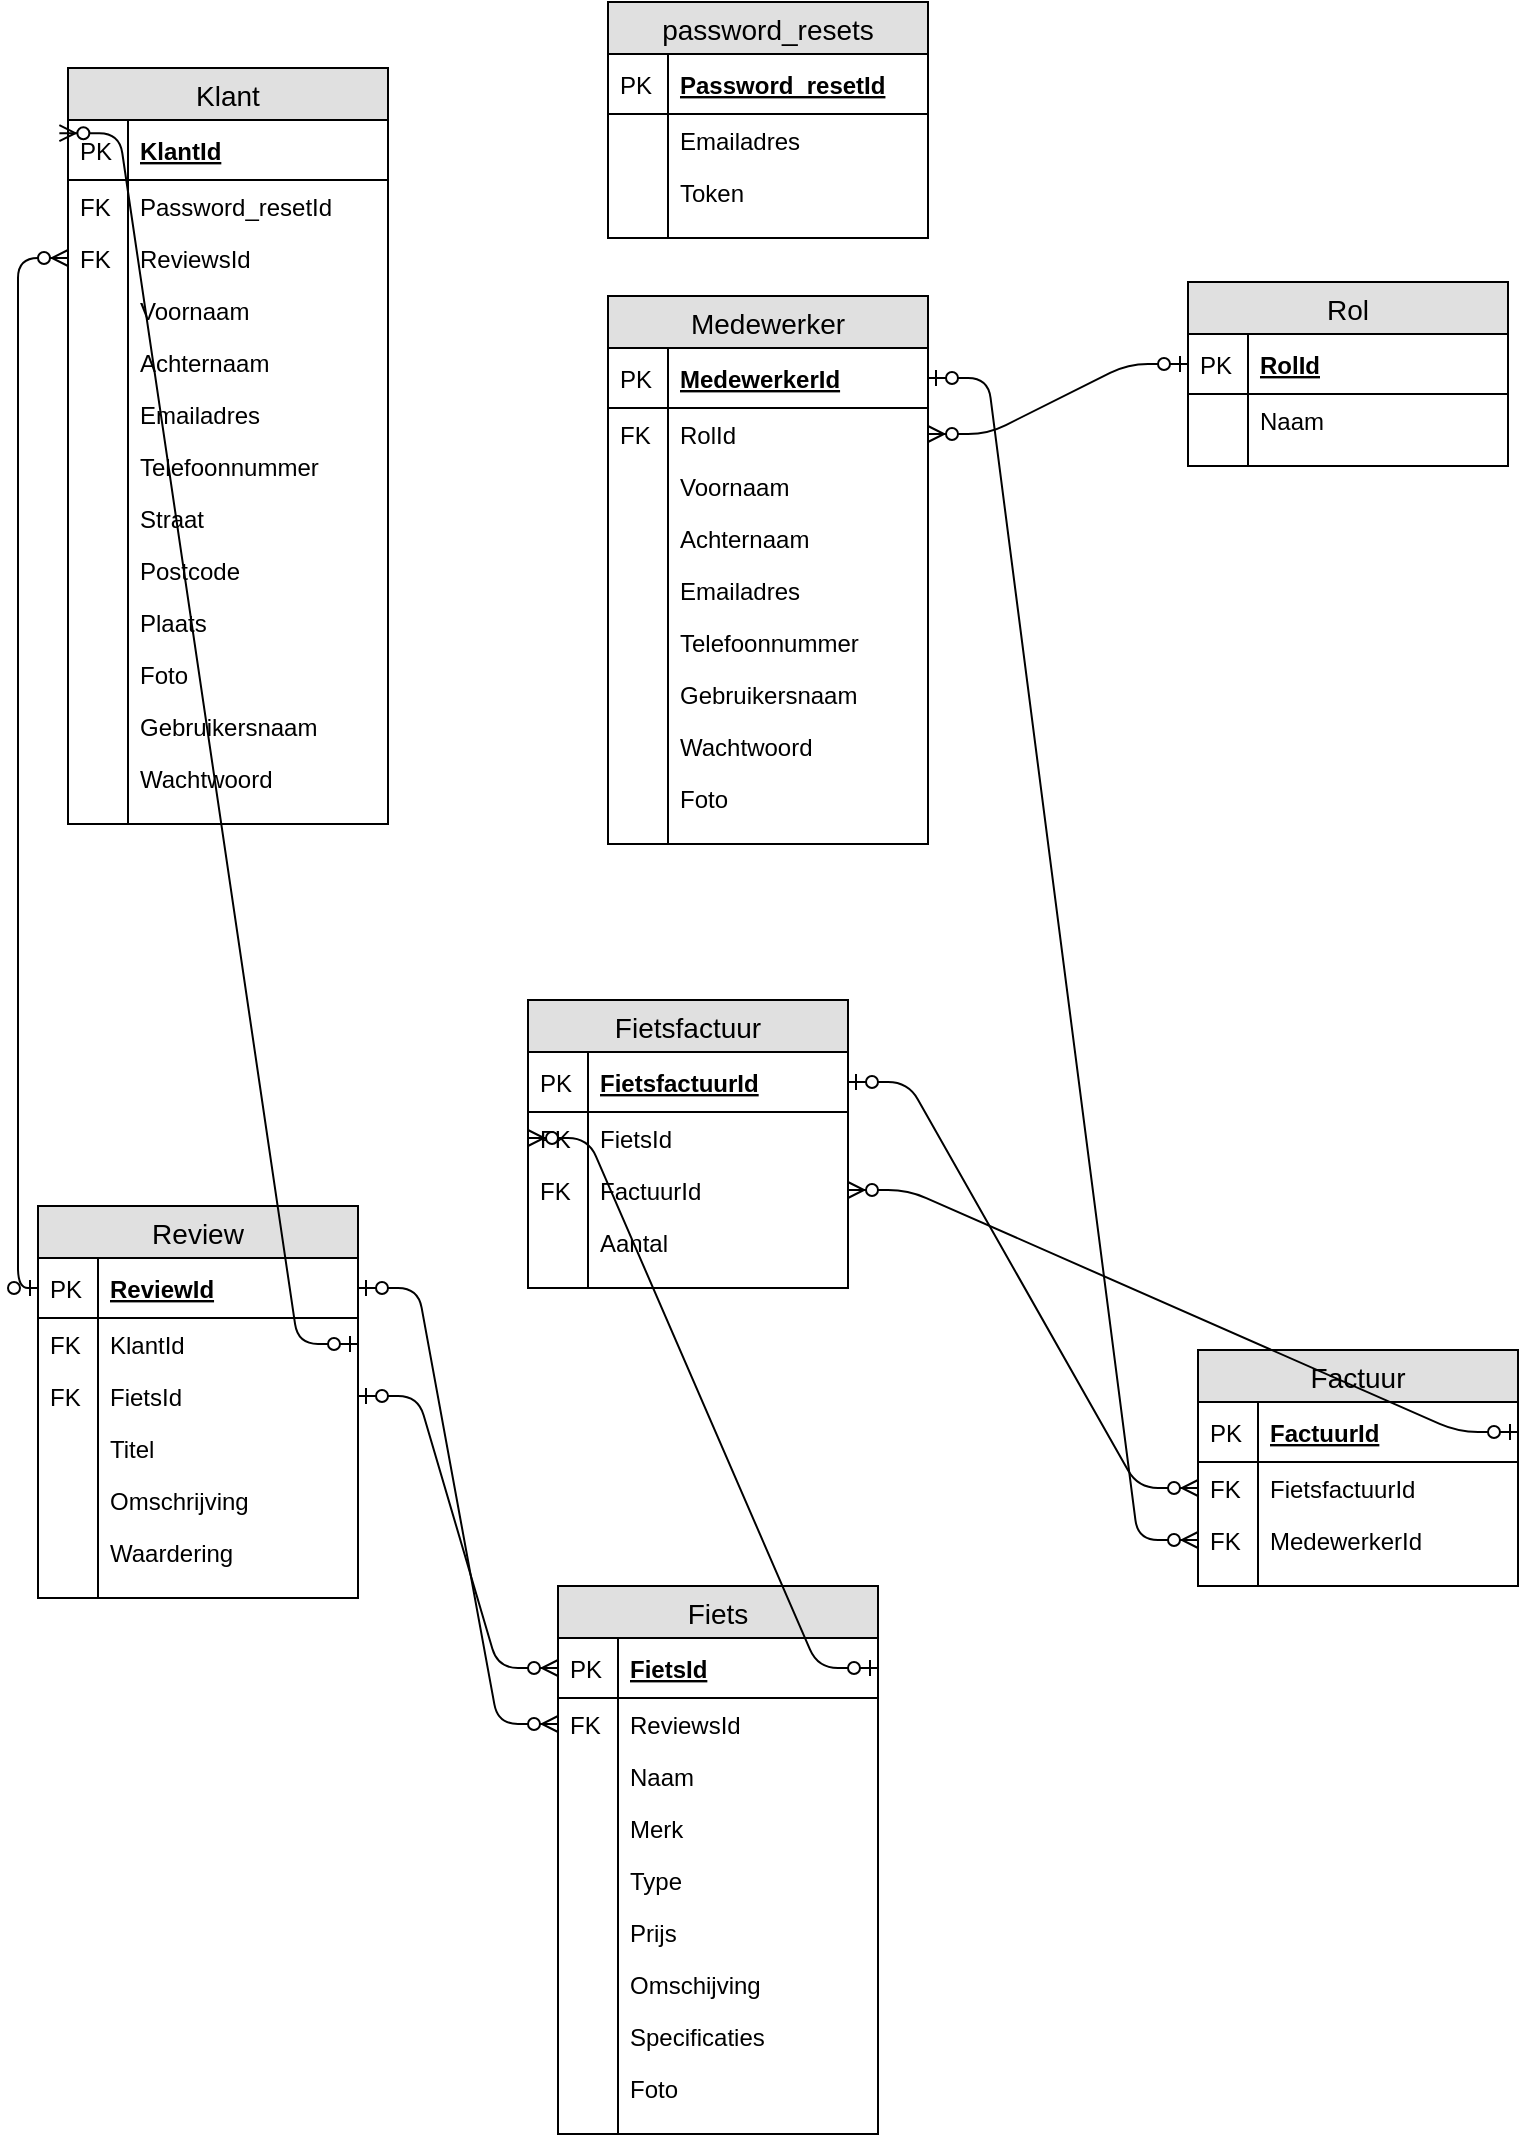 <mxfile version="10.6.7" type="device"><diagram id="Cz2iL7gFZZWgUAWV3C-a" name="Page-1"><mxGraphModel dx="1471" dy="1796" grid="1" gridSize="10" guides="1" tooltips="1" connect="1" arrows="1" fold="1" page="1" pageScale="1" pageWidth="827" pageHeight="1169" math="0" shadow="0"><root><mxCell id="0"/><mxCell id="1" parent="0"/><mxCell id="8RKcjnz5BIl9jrwUNtSg-1" value="Medewerker" style="swimlane;fontStyle=0;childLayout=stackLayout;horizontal=1;startSize=26;fillColor=#e0e0e0;horizontalStack=0;resizeParent=1;resizeParentMax=0;resizeLast=0;collapsible=1;marginBottom=0;swimlaneFillColor=#ffffff;align=center;fontSize=14;" parent="1" vertex="1"><mxGeometry x="330" y="71" width="160" height="274" as="geometry"/></mxCell><mxCell id="8RKcjnz5BIl9jrwUNtSg-2" value="MedewerkerId" style="shape=partialRectangle;top=0;left=0;right=0;bottom=1;align=left;verticalAlign=middle;fillColor=none;spacingLeft=34;spacingRight=4;overflow=hidden;rotatable=0;points=[[0,0.5],[1,0.5]];portConstraint=eastwest;dropTarget=0;fontStyle=5;fontSize=12;" parent="8RKcjnz5BIl9jrwUNtSg-1" vertex="1"><mxGeometry y="26" width="160" height="30" as="geometry"/></mxCell><mxCell id="8RKcjnz5BIl9jrwUNtSg-3" value="PK" style="shape=partialRectangle;top=0;left=0;bottom=0;fillColor=none;align=left;verticalAlign=middle;spacingLeft=4;spacingRight=4;overflow=hidden;rotatable=0;points=[];portConstraint=eastwest;part=1;fontSize=12;" parent="8RKcjnz5BIl9jrwUNtSg-2" vertex="1" connectable="0"><mxGeometry width="30" height="30" as="geometry"/></mxCell><mxCell id="8RKcjnz5BIl9jrwUNtSg-4" value="RolId" style="shape=partialRectangle;top=0;left=0;right=0;bottom=0;align=left;verticalAlign=top;fillColor=none;spacingLeft=34;spacingRight=4;overflow=hidden;rotatable=0;points=[[0,0.5],[1,0.5]];portConstraint=eastwest;dropTarget=0;fontSize=12;" parent="8RKcjnz5BIl9jrwUNtSg-1" vertex="1"><mxGeometry y="56" width="160" height="26" as="geometry"/></mxCell><mxCell id="8RKcjnz5BIl9jrwUNtSg-5" value="FK" style="shape=partialRectangle;top=0;left=0;bottom=0;fillColor=none;align=left;verticalAlign=top;spacingLeft=4;spacingRight=4;overflow=hidden;rotatable=0;points=[];portConstraint=eastwest;part=1;fontSize=12;" parent="8RKcjnz5BIl9jrwUNtSg-4" vertex="1" connectable="0"><mxGeometry width="30" height="26" as="geometry"/></mxCell><mxCell id="26yIGAmeIUSx3N7TZsy9-22" value="Voornaam" style="shape=partialRectangle;top=0;left=0;right=0;bottom=0;align=left;verticalAlign=top;fillColor=none;spacingLeft=34;spacingRight=4;overflow=hidden;rotatable=0;points=[[0,0.5],[1,0.5]];portConstraint=eastwest;dropTarget=0;fontSize=12;" vertex="1" parent="8RKcjnz5BIl9jrwUNtSg-1"><mxGeometry y="82" width="160" height="26" as="geometry"/></mxCell><mxCell id="26yIGAmeIUSx3N7TZsy9-23" value="" style="shape=partialRectangle;top=0;left=0;bottom=0;fillColor=none;align=left;verticalAlign=top;spacingLeft=4;spacingRight=4;overflow=hidden;rotatable=0;points=[];portConstraint=eastwest;part=1;fontSize=12;" vertex="1" connectable="0" parent="26yIGAmeIUSx3N7TZsy9-22"><mxGeometry width="30" height="26" as="geometry"/></mxCell><mxCell id="8RKcjnz5BIl9jrwUNtSg-6" value="Achternaam" style="shape=partialRectangle;top=0;left=0;right=0;bottom=0;align=left;verticalAlign=top;fillColor=none;spacingLeft=34;spacingRight=4;overflow=hidden;rotatable=0;points=[[0,0.5],[1,0.5]];portConstraint=eastwest;dropTarget=0;fontSize=12;" parent="8RKcjnz5BIl9jrwUNtSg-1" vertex="1"><mxGeometry y="108" width="160" height="26" as="geometry"/></mxCell><mxCell id="8RKcjnz5BIl9jrwUNtSg-7" value="" style="shape=partialRectangle;top=0;left=0;bottom=0;fillColor=none;align=left;verticalAlign=top;spacingLeft=4;spacingRight=4;overflow=hidden;rotatable=0;points=[];portConstraint=eastwest;part=1;fontSize=12;" parent="8RKcjnz5BIl9jrwUNtSg-6" vertex="1" connectable="0"><mxGeometry width="30" height="26" as="geometry"/></mxCell><mxCell id="8RKcjnz5BIl9jrwUNtSg-8" value="Emailadres" style="shape=partialRectangle;top=0;left=0;right=0;bottom=0;align=left;verticalAlign=top;fillColor=none;spacingLeft=34;spacingRight=4;overflow=hidden;rotatable=0;points=[[0,0.5],[1,0.5]];portConstraint=eastwest;dropTarget=0;fontSize=12;" parent="8RKcjnz5BIl9jrwUNtSg-1" vertex="1"><mxGeometry y="134" width="160" height="26" as="geometry"/></mxCell><mxCell id="8RKcjnz5BIl9jrwUNtSg-9" value="" style="shape=partialRectangle;top=0;left=0;bottom=0;fillColor=none;align=left;verticalAlign=top;spacingLeft=4;spacingRight=4;overflow=hidden;rotatable=0;points=[];portConstraint=eastwest;part=1;fontSize=12;" parent="8RKcjnz5BIl9jrwUNtSg-8" vertex="1" connectable="0"><mxGeometry width="30" height="26" as="geometry"/></mxCell><mxCell id="JWn9HDR3u9qPARvjVUA6-1" value="Telefoonnummer" style="shape=partialRectangle;top=0;left=0;right=0;bottom=0;align=left;verticalAlign=top;fillColor=none;spacingLeft=34;spacingRight=4;overflow=hidden;rotatable=0;points=[[0,0.5],[1,0.5]];portConstraint=eastwest;dropTarget=0;fontSize=12;" parent="8RKcjnz5BIl9jrwUNtSg-1" vertex="1"><mxGeometry y="160" width="160" height="26" as="geometry"/></mxCell><mxCell id="JWn9HDR3u9qPARvjVUA6-2" value="" style="shape=partialRectangle;top=0;left=0;bottom=0;fillColor=none;align=left;verticalAlign=top;spacingLeft=4;spacingRight=4;overflow=hidden;rotatable=0;points=[];portConstraint=eastwest;part=1;fontSize=12;" parent="JWn9HDR3u9qPARvjVUA6-1" vertex="1" connectable="0"><mxGeometry width="30" height="26" as="geometry"/></mxCell><mxCell id="JWn9HDR3u9qPARvjVUA6-3" value="Gebruikersnaam" style="shape=partialRectangle;top=0;left=0;right=0;bottom=0;align=left;verticalAlign=top;fillColor=none;spacingLeft=34;spacingRight=4;overflow=hidden;rotatable=0;points=[[0,0.5],[1,0.5]];portConstraint=eastwest;dropTarget=0;fontSize=12;" parent="8RKcjnz5BIl9jrwUNtSg-1" vertex="1"><mxGeometry y="186" width="160" height="26" as="geometry"/></mxCell><mxCell id="JWn9HDR3u9qPARvjVUA6-4" value="" style="shape=partialRectangle;top=0;left=0;bottom=0;fillColor=none;align=left;verticalAlign=top;spacingLeft=4;spacingRight=4;overflow=hidden;rotatable=0;points=[];portConstraint=eastwest;part=1;fontSize=12;" parent="JWn9HDR3u9qPARvjVUA6-3" vertex="1" connectable="0"><mxGeometry width="30" height="26" as="geometry"/></mxCell><mxCell id="JWn9HDR3u9qPARvjVUA6-5" value="Wachtwoord" style="shape=partialRectangle;top=0;left=0;right=0;bottom=0;align=left;verticalAlign=top;fillColor=none;spacingLeft=34;spacingRight=4;overflow=hidden;rotatable=0;points=[[0,0.5],[1,0.5]];portConstraint=eastwest;dropTarget=0;fontSize=12;" parent="8RKcjnz5BIl9jrwUNtSg-1" vertex="1"><mxGeometry y="212" width="160" height="26" as="geometry"/></mxCell><mxCell id="JWn9HDR3u9qPARvjVUA6-6" value="" style="shape=partialRectangle;top=0;left=0;bottom=0;fillColor=none;align=left;verticalAlign=top;spacingLeft=4;spacingRight=4;overflow=hidden;rotatable=0;points=[];portConstraint=eastwest;part=1;fontSize=12;" parent="JWn9HDR3u9qPARvjVUA6-5" vertex="1" connectable="0"><mxGeometry width="30" height="26" as="geometry"/></mxCell><mxCell id="JWn9HDR3u9qPARvjVUA6-36" value="Foto" style="shape=partialRectangle;top=0;left=0;right=0;bottom=0;align=left;verticalAlign=top;fillColor=none;spacingLeft=34;spacingRight=4;overflow=hidden;rotatable=0;points=[[0,0.5],[1,0.5]];portConstraint=eastwest;dropTarget=0;fontSize=12;" parent="8RKcjnz5BIl9jrwUNtSg-1" vertex="1"><mxGeometry y="238" width="160" height="26" as="geometry"/></mxCell><mxCell id="JWn9HDR3u9qPARvjVUA6-37" value="" style="shape=partialRectangle;top=0;left=0;bottom=0;fillColor=none;align=left;verticalAlign=top;spacingLeft=4;spacingRight=4;overflow=hidden;rotatable=0;points=[];portConstraint=eastwest;part=1;fontSize=12;" parent="JWn9HDR3u9qPARvjVUA6-36" vertex="1" connectable="0"><mxGeometry width="30" height="26" as="geometry"/></mxCell><mxCell id="8RKcjnz5BIl9jrwUNtSg-10" value="" style="shape=partialRectangle;top=0;left=0;right=0;bottom=0;align=left;verticalAlign=top;fillColor=none;spacingLeft=34;spacingRight=4;overflow=hidden;rotatable=0;points=[[0,0.5],[1,0.5]];portConstraint=eastwest;dropTarget=0;fontSize=12;" parent="8RKcjnz5BIl9jrwUNtSg-1" vertex="1"><mxGeometry y="264" width="160" height="10" as="geometry"/></mxCell><mxCell id="8RKcjnz5BIl9jrwUNtSg-11" value="" style="shape=partialRectangle;top=0;left=0;bottom=0;fillColor=none;align=left;verticalAlign=top;spacingLeft=4;spacingRight=4;overflow=hidden;rotatable=0;points=[];portConstraint=eastwest;part=1;fontSize=12;" parent="8RKcjnz5BIl9jrwUNtSg-10" vertex="1" connectable="0"><mxGeometry width="30" height="10" as="geometry"/></mxCell><mxCell id="8RKcjnz5BIl9jrwUNtSg-12" value="Fiets" style="swimlane;fontStyle=0;childLayout=stackLayout;horizontal=1;startSize=26;fillColor=#e0e0e0;horizontalStack=0;resizeParent=1;resizeParentMax=0;resizeLast=0;collapsible=1;marginBottom=0;swimlaneFillColor=#ffffff;align=center;fontSize=14;" parent="1" vertex="1"><mxGeometry x="305" y="716" width="160" height="274" as="geometry"/></mxCell><mxCell id="8RKcjnz5BIl9jrwUNtSg-13" value="FietsId" style="shape=partialRectangle;top=0;left=0;right=0;bottom=1;align=left;verticalAlign=middle;fillColor=none;spacingLeft=34;spacingRight=4;overflow=hidden;rotatable=0;points=[[0,0.5],[1,0.5]];portConstraint=eastwest;dropTarget=0;fontStyle=5;fontSize=12;" parent="8RKcjnz5BIl9jrwUNtSg-12" vertex="1"><mxGeometry y="26" width="160" height="30" as="geometry"/></mxCell><mxCell id="8RKcjnz5BIl9jrwUNtSg-14" value="PK" style="shape=partialRectangle;top=0;left=0;bottom=0;fillColor=none;align=left;verticalAlign=middle;spacingLeft=4;spacingRight=4;overflow=hidden;rotatable=0;points=[];portConstraint=eastwest;part=1;fontSize=12;" parent="8RKcjnz5BIl9jrwUNtSg-13" vertex="1" connectable="0"><mxGeometry width="30" height="30" as="geometry"/></mxCell><mxCell id="8RKcjnz5BIl9jrwUNtSg-15" value="ReviewsId" style="shape=partialRectangle;top=0;left=0;right=0;bottom=0;align=left;verticalAlign=top;fillColor=none;spacingLeft=34;spacingRight=4;overflow=hidden;rotatable=0;points=[[0,0.5],[1,0.5]];portConstraint=eastwest;dropTarget=0;fontSize=12;" parent="8RKcjnz5BIl9jrwUNtSg-12" vertex="1"><mxGeometry y="56" width="160" height="26" as="geometry"/></mxCell><mxCell id="8RKcjnz5BIl9jrwUNtSg-16" value="FK" style="shape=partialRectangle;top=0;left=0;bottom=0;fillColor=none;align=left;verticalAlign=top;spacingLeft=4;spacingRight=4;overflow=hidden;rotatable=0;points=[];portConstraint=eastwest;part=1;fontSize=12;" parent="8RKcjnz5BIl9jrwUNtSg-15" vertex="1" connectable="0"><mxGeometry width="30" height="26" as="geometry"/></mxCell><mxCell id="JWn9HDR3u9qPARvjVUA6-50" value="Naam" style="shape=partialRectangle;top=0;left=0;right=0;bottom=0;align=left;verticalAlign=top;fillColor=none;spacingLeft=34;spacingRight=4;overflow=hidden;rotatable=0;points=[[0,0.5],[1,0.5]];portConstraint=eastwest;dropTarget=0;fontSize=12;" parent="8RKcjnz5BIl9jrwUNtSg-12" vertex="1"><mxGeometry y="82" width="160" height="26" as="geometry"/></mxCell><mxCell id="JWn9HDR3u9qPARvjVUA6-51" value="" style="shape=partialRectangle;top=0;left=0;bottom=0;fillColor=none;align=left;verticalAlign=top;spacingLeft=4;spacingRight=4;overflow=hidden;rotatable=0;points=[];portConstraint=eastwest;part=1;fontSize=12;" parent="JWn9HDR3u9qPARvjVUA6-50" vertex="1" connectable="0"><mxGeometry width="30" height="26" as="geometry"/></mxCell><mxCell id="8RKcjnz5BIl9jrwUNtSg-17" value="Merk" style="shape=partialRectangle;top=0;left=0;right=0;bottom=0;align=left;verticalAlign=top;fillColor=none;spacingLeft=34;spacingRight=4;overflow=hidden;rotatable=0;points=[[0,0.5],[1,0.5]];portConstraint=eastwest;dropTarget=0;fontSize=12;" parent="8RKcjnz5BIl9jrwUNtSg-12" vertex="1"><mxGeometry y="108" width="160" height="26" as="geometry"/></mxCell><mxCell id="8RKcjnz5BIl9jrwUNtSg-18" value="" style="shape=partialRectangle;top=0;left=0;bottom=0;fillColor=none;align=left;verticalAlign=top;spacingLeft=4;spacingRight=4;overflow=hidden;rotatable=0;points=[];portConstraint=eastwest;part=1;fontSize=12;" parent="8RKcjnz5BIl9jrwUNtSg-17" vertex="1" connectable="0"><mxGeometry width="30" height="26" as="geometry"/></mxCell><mxCell id="8RKcjnz5BIl9jrwUNtSg-19" value="Type" style="shape=partialRectangle;top=0;left=0;right=0;bottom=0;align=left;verticalAlign=top;fillColor=none;spacingLeft=34;spacingRight=4;overflow=hidden;rotatable=0;points=[[0,0.5],[1,0.5]];portConstraint=eastwest;dropTarget=0;fontSize=12;" parent="8RKcjnz5BIl9jrwUNtSg-12" vertex="1"><mxGeometry y="134" width="160" height="26" as="geometry"/></mxCell><mxCell id="8RKcjnz5BIl9jrwUNtSg-20" value="" style="shape=partialRectangle;top=0;left=0;bottom=0;fillColor=none;align=left;verticalAlign=top;spacingLeft=4;spacingRight=4;overflow=hidden;rotatable=0;points=[];portConstraint=eastwest;part=1;fontSize=12;" parent="8RKcjnz5BIl9jrwUNtSg-19" vertex="1" connectable="0"><mxGeometry width="30" height="26" as="geometry"/></mxCell><mxCell id="JWn9HDR3u9qPARvjVUA6-9" value="Prijs" style="shape=partialRectangle;top=0;left=0;right=0;bottom=0;align=left;verticalAlign=top;fillColor=none;spacingLeft=34;spacingRight=4;overflow=hidden;rotatable=0;points=[[0,0.5],[1,0.5]];portConstraint=eastwest;dropTarget=0;fontSize=12;" parent="8RKcjnz5BIl9jrwUNtSg-12" vertex="1"><mxGeometry y="160" width="160" height="26" as="geometry"/></mxCell><mxCell id="JWn9HDR3u9qPARvjVUA6-10" value="" style="shape=partialRectangle;top=0;left=0;bottom=0;fillColor=none;align=left;verticalAlign=top;spacingLeft=4;spacingRight=4;overflow=hidden;rotatable=0;points=[];portConstraint=eastwest;part=1;fontSize=12;" parent="JWn9HDR3u9qPARvjVUA6-9" vertex="1" connectable="0"><mxGeometry width="30" height="26" as="geometry"/></mxCell><mxCell id="JWn9HDR3u9qPARvjVUA6-11" value="Omschijving" style="shape=partialRectangle;top=0;left=0;right=0;bottom=0;align=left;verticalAlign=top;fillColor=none;spacingLeft=34;spacingRight=4;overflow=hidden;rotatable=0;points=[[0,0.5],[1,0.5]];portConstraint=eastwest;dropTarget=0;fontSize=12;" parent="8RKcjnz5BIl9jrwUNtSg-12" vertex="1"><mxGeometry y="186" width="160" height="26" as="geometry"/></mxCell><mxCell id="JWn9HDR3u9qPARvjVUA6-12" value="" style="shape=partialRectangle;top=0;left=0;bottom=0;fillColor=none;align=left;verticalAlign=top;spacingLeft=4;spacingRight=4;overflow=hidden;rotatable=0;points=[];portConstraint=eastwest;part=1;fontSize=12;" parent="JWn9HDR3u9qPARvjVUA6-11" vertex="1" connectable="0"><mxGeometry width="30" height="26" as="geometry"/></mxCell><mxCell id="JWn9HDR3u9qPARvjVUA6-13" value="Specificaties" style="shape=partialRectangle;top=0;left=0;right=0;bottom=0;align=left;verticalAlign=top;fillColor=none;spacingLeft=34;spacingRight=4;overflow=hidden;rotatable=0;points=[[0,0.5],[1,0.5]];portConstraint=eastwest;dropTarget=0;fontSize=12;" parent="8RKcjnz5BIl9jrwUNtSg-12" vertex="1"><mxGeometry y="212" width="160" height="26" as="geometry"/></mxCell><mxCell id="JWn9HDR3u9qPARvjVUA6-14" value="" style="shape=partialRectangle;top=0;left=0;bottom=0;fillColor=none;align=left;verticalAlign=top;spacingLeft=4;spacingRight=4;overflow=hidden;rotatable=0;points=[];portConstraint=eastwest;part=1;fontSize=12;" parent="JWn9HDR3u9qPARvjVUA6-13" vertex="1" connectable="0"><mxGeometry width="30" height="26" as="geometry"/></mxCell><mxCell id="JWn9HDR3u9qPARvjVUA6-30" value="Foto" style="shape=partialRectangle;top=0;left=0;right=0;bottom=0;align=left;verticalAlign=top;fillColor=none;spacingLeft=34;spacingRight=4;overflow=hidden;rotatable=0;points=[[0,0.5],[1,0.5]];portConstraint=eastwest;dropTarget=0;fontSize=12;" parent="8RKcjnz5BIl9jrwUNtSg-12" vertex="1"><mxGeometry y="238" width="160" height="26" as="geometry"/></mxCell><mxCell id="JWn9HDR3u9qPARvjVUA6-31" value="" style="shape=partialRectangle;top=0;left=0;bottom=0;fillColor=none;align=left;verticalAlign=top;spacingLeft=4;spacingRight=4;overflow=hidden;rotatable=0;points=[];portConstraint=eastwest;part=1;fontSize=12;" parent="JWn9HDR3u9qPARvjVUA6-30" vertex="1" connectable="0"><mxGeometry width="30" height="26" as="geometry"/></mxCell><mxCell id="8RKcjnz5BIl9jrwUNtSg-21" value="" style="shape=partialRectangle;top=0;left=0;right=0;bottom=0;align=left;verticalAlign=top;fillColor=none;spacingLeft=34;spacingRight=4;overflow=hidden;rotatable=0;points=[[0,0.5],[1,0.5]];portConstraint=eastwest;dropTarget=0;fontSize=12;" parent="8RKcjnz5BIl9jrwUNtSg-12" vertex="1"><mxGeometry y="264" width="160" height="10" as="geometry"/></mxCell><mxCell id="8RKcjnz5BIl9jrwUNtSg-22" value="" style="shape=partialRectangle;top=0;left=0;bottom=0;fillColor=none;align=left;verticalAlign=top;spacingLeft=4;spacingRight=4;overflow=hidden;rotatable=0;points=[];portConstraint=eastwest;part=1;fontSize=12;" parent="8RKcjnz5BIl9jrwUNtSg-21" vertex="1" connectable="0"><mxGeometry width="30" height="10" as="geometry"/></mxCell><mxCell id="8RKcjnz5BIl9jrwUNtSg-30" value="Factuur" style="swimlane;fontStyle=0;childLayout=stackLayout;horizontal=1;startSize=26;fillColor=#e0e0e0;horizontalStack=0;resizeParent=1;resizeParentMax=0;resizeLast=0;collapsible=1;marginBottom=0;swimlaneFillColor=#ffffff;align=center;fontSize=14;" parent="1" vertex="1"><mxGeometry x="625" y="598" width="160" height="118" as="geometry"/></mxCell><mxCell id="8RKcjnz5BIl9jrwUNtSg-31" value="FactuurId" style="shape=partialRectangle;top=0;left=0;right=0;bottom=1;align=left;verticalAlign=middle;fillColor=none;spacingLeft=34;spacingRight=4;overflow=hidden;rotatable=0;points=[[0,0.5],[1,0.5]];portConstraint=eastwest;dropTarget=0;fontStyle=5;fontSize=12;" parent="8RKcjnz5BIl9jrwUNtSg-30" vertex="1"><mxGeometry y="26" width="160" height="30" as="geometry"/></mxCell><mxCell id="8RKcjnz5BIl9jrwUNtSg-32" value="PK" style="shape=partialRectangle;top=0;left=0;bottom=0;fillColor=none;align=left;verticalAlign=middle;spacingLeft=4;spacingRight=4;overflow=hidden;rotatable=0;points=[];portConstraint=eastwest;part=1;fontSize=12;" parent="8RKcjnz5BIl9jrwUNtSg-31" vertex="1" connectable="0"><mxGeometry width="30" height="30" as="geometry"/></mxCell><mxCell id="8RKcjnz5BIl9jrwUNtSg-33" value="FietsfactuurId" style="shape=partialRectangle;top=0;left=0;right=0;bottom=0;align=left;verticalAlign=top;fillColor=none;spacingLeft=34;spacingRight=4;overflow=hidden;rotatable=0;points=[[0,0.5],[1,0.5]];portConstraint=eastwest;dropTarget=0;fontSize=12;" parent="8RKcjnz5BIl9jrwUNtSg-30" vertex="1"><mxGeometry y="56" width="160" height="26" as="geometry"/></mxCell><mxCell id="8RKcjnz5BIl9jrwUNtSg-34" value="FK" style="shape=partialRectangle;top=0;left=0;bottom=0;fillColor=none;align=left;verticalAlign=top;spacingLeft=4;spacingRight=4;overflow=hidden;rotatable=0;points=[];portConstraint=eastwest;part=1;fontSize=12;" parent="8RKcjnz5BIl9jrwUNtSg-33" vertex="1" connectable="0"><mxGeometry width="30" height="26" as="geometry"/></mxCell><mxCell id="8RKcjnz5BIl9jrwUNtSg-35" value="MedewerkerId" style="shape=partialRectangle;top=0;left=0;right=0;bottom=0;align=left;verticalAlign=top;fillColor=none;spacingLeft=34;spacingRight=4;overflow=hidden;rotatable=0;points=[[0,0.5],[1,0.5]];portConstraint=eastwest;dropTarget=0;fontSize=12;" parent="8RKcjnz5BIl9jrwUNtSg-30" vertex="1"><mxGeometry y="82" width="160" height="26" as="geometry"/></mxCell><mxCell id="8RKcjnz5BIl9jrwUNtSg-36" value="FK" style="shape=partialRectangle;top=0;left=0;bottom=0;fillColor=none;align=left;verticalAlign=top;spacingLeft=4;spacingRight=4;overflow=hidden;rotatable=0;points=[];portConstraint=eastwest;part=1;fontSize=12;" parent="8RKcjnz5BIl9jrwUNtSg-35" vertex="1" connectable="0"><mxGeometry width="30" height="26" as="geometry"/></mxCell><mxCell id="8RKcjnz5BIl9jrwUNtSg-39" value="" style="shape=partialRectangle;top=0;left=0;right=0;bottom=0;align=left;verticalAlign=top;fillColor=none;spacingLeft=34;spacingRight=4;overflow=hidden;rotatable=0;points=[[0,0.5],[1,0.5]];portConstraint=eastwest;dropTarget=0;fontSize=12;" parent="8RKcjnz5BIl9jrwUNtSg-30" vertex="1"><mxGeometry y="108" width="160" height="10" as="geometry"/></mxCell><mxCell id="8RKcjnz5BIl9jrwUNtSg-40" value="" style="shape=partialRectangle;top=0;left=0;bottom=0;fillColor=none;align=left;verticalAlign=top;spacingLeft=4;spacingRight=4;overflow=hidden;rotatable=0;points=[];portConstraint=eastwest;part=1;fontSize=12;" parent="8RKcjnz5BIl9jrwUNtSg-39" vertex="1" connectable="0"><mxGeometry width="30" height="10" as="geometry"/></mxCell><mxCell id="8RKcjnz5BIl9jrwUNtSg-41" value="Klant" style="swimlane;fontStyle=0;childLayout=stackLayout;horizontal=1;startSize=26;fillColor=#e0e0e0;horizontalStack=0;resizeParent=1;resizeParentMax=0;resizeLast=0;collapsible=1;marginBottom=0;swimlaneFillColor=#ffffff;align=center;fontSize=14;" parent="1" vertex="1"><mxGeometry x="60" y="-43" width="160" height="378" as="geometry"/></mxCell><mxCell id="8RKcjnz5BIl9jrwUNtSg-42" value="KlantId" style="shape=partialRectangle;top=0;left=0;right=0;bottom=1;align=left;verticalAlign=middle;fillColor=none;spacingLeft=34;spacingRight=4;overflow=hidden;rotatable=0;points=[[0,0.5],[1,0.5]];portConstraint=eastwest;dropTarget=0;fontStyle=5;fontSize=12;" parent="8RKcjnz5BIl9jrwUNtSg-41" vertex="1"><mxGeometry y="26" width="160" height="30" as="geometry"/></mxCell><mxCell id="8RKcjnz5BIl9jrwUNtSg-43" value="PK" style="shape=partialRectangle;top=0;left=0;bottom=0;fillColor=none;align=left;verticalAlign=middle;spacingLeft=4;spacingRight=4;overflow=hidden;rotatable=0;points=[];portConstraint=eastwest;part=1;fontSize=12;" parent="8RKcjnz5BIl9jrwUNtSg-42" vertex="1" connectable="0"><mxGeometry width="30" height="30" as="geometry"/></mxCell><mxCell id="JWn9HDR3u9qPARvjVUA6-48" value="Password_resetId" style="shape=partialRectangle;top=0;left=0;right=0;bottom=0;align=left;verticalAlign=top;fillColor=none;spacingLeft=34;spacingRight=4;overflow=hidden;rotatable=0;points=[[0,0.5],[1,0.5]];portConstraint=eastwest;dropTarget=0;fontSize=12;" parent="8RKcjnz5BIl9jrwUNtSg-41" vertex="1"><mxGeometry y="56" width="160" height="26" as="geometry"/></mxCell><mxCell id="JWn9HDR3u9qPARvjVUA6-49" value="FK" style="shape=partialRectangle;top=0;left=0;bottom=0;fillColor=none;align=left;verticalAlign=top;spacingLeft=4;spacingRight=4;overflow=hidden;rotatable=0;points=[];portConstraint=eastwest;part=1;fontSize=12;" parent="JWn9HDR3u9qPARvjVUA6-48" vertex="1" connectable="0"><mxGeometry width="30" height="26" as="geometry"/></mxCell><mxCell id="26yIGAmeIUSx3N7TZsy9-36" value="ReviewsId" style="shape=partialRectangle;top=0;left=0;right=0;bottom=0;align=left;verticalAlign=top;fillColor=none;spacingLeft=34;spacingRight=4;overflow=hidden;rotatable=0;points=[[0,0.5],[1,0.5]];portConstraint=eastwest;dropTarget=0;fontSize=12;" vertex="1" parent="8RKcjnz5BIl9jrwUNtSg-41"><mxGeometry y="82" width="160" height="26" as="geometry"/></mxCell><mxCell id="26yIGAmeIUSx3N7TZsy9-37" value="FK" style="shape=partialRectangle;top=0;left=0;bottom=0;fillColor=none;align=left;verticalAlign=top;spacingLeft=4;spacingRight=4;overflow=hidden;rotatable=0;points=[];portConstraint=eastwest;part=1;fontSize=12;" vertex="1" connectable="0" parent="26yIGAmeIUSx3N7TZsy9-36"><mxGeometry width="30" height="26" as="geometry"/></mxCell><mxCell id="26yIGAmeIUSx3N7TZsy9-3" value="Voornaam" style="shape=partialRectangle;top=0;left=0;right=0;bottom=0;align=left;verticalAlign=top;fillColor=none;spacingLeft=34;spacingRight=4;overflow=hidden;rotatable=0;points=[[0,0.5],[1,0.5]];portConstraint=eastwest;dropTarget=0;fontSize=12;" vertex="1" parent="8RKcjnz5BIl9jrwUNtSg-41"><mxGeometry y="108" width="160" height="26" as="geometry"/></mxCell><mxCell id="26yIGAmeIUSx3N7TZsy9-4" value="" style="shape=partialRectangle;top=0;left=0;bottom=0;fillColor=none;align=left;verticalAlign=top;spacingLeft=4;spacingRight=4;overflow=hidden;rotatable=0;points=[];portConstraint=eastwest;part=1;fontSize=12;" vertex="1" connectable="0" parent="26yIGAmeIUSx3N7TZsy9-3"><mxGeometry width="30" height="26" as="geometry"/></mxCell><mxCell id="8RKcjnz5BIl9jrwUNtSg-46" value="Achternaam" style="shape=partialRectangle;top=0;left=0;right=0;bottom=0;align=left;verticalAlign=top;fillColor=none;spacingLeft=34;spacingRight=4;overflow=hidden;rotatable=0;points=[[0,0.5],[1,0.5]];portConstraint=eastwest;dropTarget=0;fontSize=12;" parent="8RKcjnz5BIl9jrwUNtSg-41" vertex="1"><mxGeometry y="134" width="160" height="26" as="geometry"/></mxCell><mxCell id="8RKcjnz5BIl9jrwUNtSg-47" value="" style="shape=partialRectangle;top=0;left=0;bottom=0;fillColor=none;align=left;verticalAlign=top;spacingLeft=4;spacingRight=4;overflow=hidden;rotatable=0;points=[];portConstraint=eastwest;part=1;fontSize=12;" parent="8RKcjnz5BIl9jrwUNtSg-46" vertex="1" connectable="0"><mxGeometry width="30" height="26" as="geometry"/></mxCell><mxCell id="8RKcjnz5BIl9jrwUNtSg-48" value="Emailadres" style="shape=partialRectangle;top=0;left=0;right=0;bottom=0;align=left;verticalAlign=top;fillColor=none;spacingLeft=34;spacingRight=4;overflow=hidden;rotatable=0;points=[[0,0.5],[1,0.5]];portConstraint=eastwest;dropTarget=0;fontSize=12;" parent="8RKcjnz5BIl9jrwUNtSg-41" vertex="1"><mxGeometry y="160" width="160" height="26" as="geometry"/></mxCell><mxCell id="8RKcjnz5BIl9jrwUNtSg-49" value="" style="shape=partialRectangle;top=0;left=0;bottom=0;fillColor=none;align=left;verticalAlign=top;spacingLeft=4;spacingRight=4;overflow=hidden;rotatable=0;points=[];portConstraint=eastwest;part=1;fontSize=12;" parent="8RKcjnz5BIl9jrwUNtSg-48" vertex="1" connectable="0"><mxGeometry width="30" height="26" as="geometry"/></mxCell><mxCell id="8RKcjnz5BIl9jrwUNtSg-70" value="Telefoonnummer" style="shape=partialRectangle;top=0;left=0;right=0;bottom=0;align=left;verticalAlign=top;fillColor=none;spacingLeft=34;spacingRight=4;overflow=hidden;rotatable=0;points=[[0,0.5],[1,0.5]];portConstraint=eastwest;dropTarget=0;fontSize=12;" parent="8RKcjnz5BIl9jrwUNtSg-41" vertex="1"><mxGeometry y="186" width="160" height="26" as="geometry"/></mxCell><mxCell id="8RKcjnz5BIl9jrwUNtSg-71" value="" style="shape=partialRectangle;top=0;left=0;bottom=0;fillColor=none;align=left;verticalAlign=top;spacingLeft=4;spacingRight=4;overflow=hidden;rotatable=0;points=[];portConstraint=eastwest;part=1;fontSize=12;" parent="8RKcjnz5BIl9jrwUNtSg-70" vertex="1" connectable="0"><mxGeometry width="30" height="26" as="geometry"/></mxCell><mxCell id="8RKcjnz5BIl9jrwUNtSg-72" value="Straat" style="shape=partialRectangle;top=0;left=0;right=0;bottom=0;align=left;verticalAlign=top;fillColor=none;spacingLeft=34;spacingRight=4;overflow=hidden;rotatable=0;points=[[0,0.5],[1,0.5]];portConstraint=eastwest;dropTarget=0;fontSize=12;" parent="8RKcjnz5BIl9jrwUNtSg-41" vertex="1"><mxGeometry y="212" width="160" height="26" as="geometry"/></mxCell><mxCell id="8RKcjnz5BIl9jrwUNtSg-73" value="" style="shape=partialRectangle;top=0;left=0;bottom=0;fillColor=none;align=left;verticalAlign=top;spacingLeft=4;spacingRight=4;overflow=hidden;rotatable=0;points=[];portConstraint=eastwest;part=1;fontSize=12;" parent="8RKcjnz5BIl9jrwUNtSg-72" vertex="1" connectable="0"><mxGeometry width="30" height="26" as="geometry"/></mxCell><mxCell id="8RKcjnz5BIl9jrwUNtSg-74" value="Postcode" style="shape=partialRectangle;top=0;left=0;right=0;bottom=0;align=left;verticalAlign=top;fillColor=none;spacingLeft=34;spacingRight=4;overflow=hidden;rotatable=0;points=[[0,0.5],[1,0.5]];portConstraint=eastwest;dropTarget=0;fontSize=12;" parent="8RKcjnz5BIl9jrwUNtSg-41" vertex="1"><mxGeometry y="238" width="160" height="26" as="geometry"/></mxCell><mxCell id="8RKcjnz5BIl9jrwUNtSg-75" value="" style="shape=partialRectangle;top=0;left=0;bottom=0;fillColor=none;align=left;verticalAlign=top;spacingLeft=4;spacingRight=4;overflow=hidden;rotatable=0;points=[];portConstraint=eastwest;part=1;fontSize=12;" parent="8RKcjnz5BIl9jrwUNtSg-74" vertex="1" connectable="0"><mxGeometry width="30" height="26" as="geometry"/></mxCell><mxCell id="8RKcjnz5BIl9jrwUNtSg-76" value="Plaats" style="shape=partialRectangle;top=0;left=0;right=0;bottom=0;align=left;verticalAlign=top;fillColor=none;spacingLeft=34;spacingRight=4;overflow=hidden;rotatable=0;points=[[0,0.5],[1,0.5]];portConstraint=eastwest;dropTarget=0;fontSize=12;" parent="8RKcjnz5BIl9jrwUNtSg-41" vertex="1"><mxGeometry y="264" width="160" height="26" as="geometry"/></mxCell><mxCell id="8RKcjnz5BIl9jrwUNtSg-77" value="" style="shape=partialRectangle;top=0;left=0;bottom=0;fillColor=none;align=left;verticalAlign=top;spacingLeft=4;spacingRight=4;overflow=hidden;rotatable=0;points=[];portConstraint=eastwest;part=1;fontSize=12;" parent="8RKcjnz5BIl9jrwUNtSg-76" vertex="1" connectable="0"><mxGeometry width="30" height="26" as="geometry"/></mxCell><mxCell id="JWn9HDR3u9qPARvjVUA6-34" value="Foto" style="shape=partialRectangle;top=0;left=0;right=0;bottom=0;align=left;verticalAlign=top;fillColor=none;spacingLeft=34;spacingRight=4;overflow=hidden;rotatable=0;points=[[0,0.5],[1,0.5]];portConstraint=eastwest;dropTarget=0;fontSize=12;" parent="8RKcjnz5BIl9jrwUNtSg-41" vertex="1"><mxGeometry y="290" width="160" height="26" as="geometry"/></mxCell><mxCell id="JWn9HDR3u9qPARvjVUA6-35" value="" style="shape=partialRectangle;top=0;left=0;bottom=0;fillColor=none;align=left;verticalAlign=top;spacingLeft=4;spacingRight=4;overflow=hidden;rotatable=0;points=[];portConstraint=eastwest;part=1;fontSize=12;" parent="JWn9HDR3u9qPARvjVUA6-34" vertex="1" connectable="0"><mxGeometry width="30" height="26" as="geometry"/></mxCell><mxCell id="26yIGAmeIUSx3N7TZsy9-6" value="Gebruikersnaam" style="shape=partialRectangle;top=0;left=0;right=0;bottom=0;align=left;verticalAlign=top;fillColor=none;spacingLeft=34;spacingRight=4;overflow=hidden;rotatable=0;points=[[0,0.5],[1,0.5]];portConstraint=eastwest;dropTarget=0;fontSize=12;" vertex="1" parent="8RKcjnz5BIl9jrwUNtSg-41"><mxGeometry y="316" width="160" height="26" as="geometry"/></mxCell><mxCell id="26yIGAmeIUSx3N7TZsy9-7" value="" style="shape=partialRectangle;top=0;left=0;bottom=0;fillColor=none;align=left;verticalAlign=top;spacingLeft=4;spacingRight=4;overflow=hidden;rotatable=0;points=[];portConstraint=eastwest;part=1;fontSize=12;" vertex="1" connectable="0" parent="26yIGAmeIUSx3N7TZsy9-6"><mxGeometry width="30" height="26" as="geometry"/></mxCell><mxCell id="26yIGAmeIUSx3N7TZsy9-8" value="Wachtwoord" style="shape=partialRectangle;top=0;left=0;right=0;bottom=0;align=left;verticalAlign=top;fillColor=none;spacingLeft=34;spacingRight=4;overflow=hidden;rotatable=0;points=[[0,0.5],[1,0.5]];portConstraint=eastwest;dropTarget=0;fontSize=12;" vertex="1" parent="8RKcjnz5BIl9jrwUNtSg-41"><mxGeometry y="342" width="160" height="26" as="geometry"/></mxCell><mxCell id="26yIGAmeIUSx3N7TZsy9-9" value="" style="shape=partialRectangle;top=0;left=0;bottom=0;fillColor=none;align=left;verticalAlign=top;spacingLeft=4;spacingRight=4;overflow=hidden;rotatable=0;points=[];portConstraint=eastwest;part=1;fontSize=12;" vertex="1" connectable="0" parent="26yIGAmeIUSx3N7TZsy9-8"><mxGeometry width="30" height="26" as="geometry"/></mxCell><mxCell id="8RKcjnz5BIl9jrwUNtSg-50" value="" style="shape=partialRectangle;top=0;left=0;right=0;bottom=0;align=left;verticalAlign=top;fillColor=none;spacingLeft=34;spacingRight=4;overflow=hidden;rotatable=0;points=[[0,0.5],[1,0.5]];portConstraint=eastwest;dropTarget=0;fontSize=12;" parent="8RKcjnz5BIl9jrwUNtSg-41" vertex="1"><mxGeometry y="368" width="160" height="10" as="geometry"/></mxCell><mxCell id="8RKcjnz5BIl9jrwUNtSg-51" value="" style="shape=partialRectangle;top=0;left=0;bottom=0;fillColor=none;align=left;verticalAlign=top;spacingLeft=4;spacingRight=4;overflow=hidden;rotatable=0;points=[];portConstraint=eastwest;part=1;fontSize=12;" parent="8RKcjnz5BIl9jrwUNtSg-50" vertex="1" connectable="0"><mxGeometry width="30" height="10" as="geometry"/></mxCell><mxCell id="8RKcjnz5BIl9jrwUNtSg-59" value="Fietsfactuur" style="swimlane;fontStyle=0;childLayout=stackLayout;horizontal=1;startSize=26;fillColor=#e0e0e0;horizontalStack=0;resizeParent=1;resizeParentMax=0;resizeLast=0;collapsible=1;marginBottom=0;swimlaneFillColor=#ffffff;align=center;fontSize=14;" parent="1" vertex="1"><mxGeometry x="290" y="423" width="160" height="144" as="geometry"/></mxCell><mxCell id="8RKcjnz5BIl9jrwUNtSg-60" value="FietsfactuurId" style="shape=partialRectangle;top=0;left=0;right=0;bottom=1;align=left;verticalAlign=middle;fillColor=none;spacingLeft=34;spacingRight=4;overflow=hidden;rotatable=0;points=[[0,0.5],[1,0.5]];portConstraint=eastwest;dropTarget=0;fontStyle=5;fontSize=12;" parent="8RKcjnz5BIl9jrwUNtSg-59" vertex="1"><mxGeometry y="26" width="160" height="30" as="geometry"/></mxCell><mxCell id="8RKcjnz5BIl9jrwUNtSg-61" value="PK" style="shape=partialRectangle;top=0;left=0;bottom=0;fillColor=none;align=left;verticalAlign=middle;spacingLeft=4;spacingRight=4;overflow=hidden;rotatable=0;points=[];portConstraint=eastwest;part=1;fontSize=12;" parent="8RKcjnz5BIl9jrwUNtSg-60" vertex="1" connectable="0"><mxGeometry width="30" height="30" as="geometry"/></mxCell><mxCell id="8RKcjnz5BIl9jrwUNtSg-62" value="FietsId" style="shape=partialRectangle;top=0;left=0;right=0;bottom=0;align=left;verticalAlign=top;fillColor=none;spacingLeft=34;spacingRight=4;overflow=hidden;rotatable=0;points=[[0,0.5],[1,0.5]];portConstraint=eastwest;dropTarget=0;fontSize=12;" parent="8RKcjnz5BIl9jrwUNtSg-59" vertex="1"><mxGeometry y="56" width="160" height="26" as="geometry"/></mxCell><mxCell id="8RKcjnz5BIl9jrwUNtSg-63" value="FK" style="shape=partialRectangle;top=0;left=0;bottom=0;fillColor=none;align=left;verticalAlign=top;spacingLeft=4;spacingRight=4;overflow=hidden;rotatable=0;points=[];portConstraint=eastwest;part=1;fontSize=12;" parent="8RKcjnz5BIl9jrwUNtSg-62" vertex="1" connectable="0"><mxGeometry width="30" height="26" as="geometry"/></mxCell><mxCell id="8RKcjnz5BIl9jrwUNtSg-64" value="FactuurId" style="shape=partialRectangle;top=0;left=0;right=0;bottom=0;align=left;verticalAlign=top;fillColor=none;spacingLeft=34;spacingRight=4;overflow=hidden;rotatable=0;points=[[0,0.5],[1,0.5]];portConstraint=eastwest;dropTarget=0;fontSize=12;" parent="8RKcjnz5BIl9jrwUNtSg-59" vertex="1"><mxGeometry y="82" width="160" height="26" as="geometry"/></mxCell><mxCell id="8RKcjnz5BIl9jrwUNtSg-65" value="FK" style="shape=partialRectangle;top=0;left=0;bottom=0;fillColor=none;align=left;verticalAlign=top;spacingLeft=4;spacingRight=4;overflow=hidden;rotatable=0;points=[];portConstraint=eastwest;part=1;fontSize=12;" parent="8RKcjnz5BIl9jrwUNtSg-64" vertex="1" connectable="0"><mxGeometry width="30" height="26" as="geometry"/></mxCell><mxCell id="8RKcjnz5BIl9jrwUNtSg-66" value="Aantal" style="shape=partialRectangle;top=0;left=0;right=0;bottom=0;align=left;verticalAlign=top;fillColor=none;spacingLeft=34;spacingRight=4;overflow=hidden;rotatable=0;points=[[0,0.5],[1,0.5]];portConstraint=eastwest;dropTarget=0;fontSize=12;" parent="8RKcjnz5BIl9jrwUNtSg-59" vertex="1"><mxGeometry y="108" width="160" height="26" as="geometry"/></mxCell><mxCell id="8RKcjnz5BIl9jrwUNtSg-67" value="" style="shape=partialRectangle;top=0;left=0;bottom=0;fillColor=none;align=left;verticalAlign=top;spacingLeft=4;spacingRight=4;overflow=hidden;rotatable=0;points=[];portConstraint=eastwest;part=1;fontSize=12;" parent="8RKcjnz5BIl9jrwUNtSg-66" vertex="1" connectable="0"><mxGeometry width="30" height="26" as="geometry"/></mxCell><mxCell id="8RKcjnz5BIl9jrwUNtSg-68" value="" style="shape=partialRectangle;top=0;left=0;right=0;bottom=0;align=left;verticalAlign=top;fillColor=none;spacingLeft=34;spacingRight=4;overflow=hidden;rotatable=0;points=[[0,0.5],[1,0.5]];portConstraint=eastwest;dropTarget=0;fontSize=12;" parent="8RKcjnz5BIl9jrwUNtSg-59" vertex="1"><mxGeometry y="134" width="160" height="10" as="geometry"/></mxCell><mxCell id="8RKcjnz5BIl9jrwUNtSg-69" value="" style="shape=partialRectangle;top=0;left=0;bottom=0;fillColor=none;align=left;verticalAlign=top;spacingLeft=4;spacingRight=4;overflow=hidden;rotatable=0;points=[];portConstraint=eastwest;part=1;fontSize=12;" parent="8RKcjnz5BIl9jrwUNtSg-68" vertex="1" connectable="0"><mxGeometry width="30" height="10" as="geometry"/></mxCell><mxCell id="JWn9HDR3u9qPARvjVUA6-15" value="Review" style="swimlane;fontStyle=0;childLayout=stackLayout;horizontal=1;startSize=26;fillColor=#e0e0e0;horizontalStack=0;resizeParent=1;resizeParentMax=0;resizeLast=0;collapsible=1;marginBottom=0;swimlaneFillColor=#ffffff;align=center;fontSize=14;" parent="1" vertex="1"><mxGeometry x="45" y="526" width="160" height="196" as="geometry"/></mxCell><mxCell id="JWn9HDR3u9qPARvjVUA6-16" value="ReviewId" style="shape=partialRectangle;top=0;left=0;right=0;bottom=1;align=left;verticalAlign=middle;fillColor=none;spacingLeft=34;spacingRight=4;overflow=hidden;rotatable=0;points=[[0,0.5],[1,0.5]];portConstraint=eastwest;dropTarget=0;fontStyle=5;fontSize=12;" parent="JWn9HDR3u9qPARvjVUA6-15" vertex="1"><mxGeometry y="26" width="160" height="30" as="geometry"/></mxCell><mxCell id="JWn9HDR3u9qPARvjVUA6-17" value="PK" style="shape=partialRectangle;top=0;left=0;bottom=0;fillColor=none;align=left;verticalAlign=middle;spacingLeft=4;spacingRight=4;overflow=hidden;rotatable=0;points=[];portConstraint=eastwest;part=1;fontSize=12;" parent="JWn9HDR3u9qPARvjVUA6-16" vertex="1" connectable="0"><mxGeometry width="30" height="30" as="geometry"/></mxCell><mxCell id="JWn9HDR3u9qPARvjVUA6-18" value="KlantId" style="shape=partialRectangle;top=0;left=0;right=0;bottom=0;align=left;verticalAlign=top;fillColor=none;spacingLeft=34;spacingRight=4;overflow=hidden;rotatable=0;points=[[0,0.5],[1,0.5]];portConstraint=eastwest;dropTarget=0;fontSize=12;" parent="JWn9HDR3u9qPARvjVUA6-15" vertex="1"><mxGeometry y="56" width="160" height="26" as="geometry"/></mxCell><mxCell id="JWn9HDR3u9qPARvjVUA6-19" value="FK" style="shape=partialRectangle;top=0;left=0;bottom=0;fillColor=none;align=left;verticalAlign=top;spacingLeft=4;spacingRight=4;overflow=hidden;rotatable=0;points=[];portConstraint=eastwest;part=1;fontSize=12;" parent="JWn9HDR3u9qPARvjVUA6-18" vertex="1" connectable="0"><mxGeometry width="30" height="26" as="geometry"/></mxCell><mxCell id="JWn9HDR3u9qPARvjVUA6-20" value="FietsId" style="shape=partialRectangle;top=0;left=0;right=0;bottom=0;align=left;verticalAlign=top;fillColor=none;spacingLeft=34;spacingRight=4;overflow=hidden;rotatable=0;points=[[0,0.5],[1,0.5]];portConstraint=eastwest;dropTarget=0;fontSize=12;" parent="JWn9HDR3u9qPARvjVUA6-15" vertex="1"><mxGeometry y="82" width="160" height="26" as="geometry"/></mxCell><mxCell id="JWn9HDR3u9qPARvjVUA6-21" value="FK" style="shape=partialRectangle;top=0;left=0;bottom=0;fillColor=none;align=left;verticalAlign=top;spacingLeft=4;spacingRight=4;overflow=hidden;rotatable=0;points=[];portConstraint=eastwest;part=1;fontSize=12;" parent="JWn9HDR3u9qPARvjVUA6-20" vertex="1" connectable="0"><mxGeometry width="30" height="26" as="geometry"/></mxCell><mxCell id="JWn9HDR3u9qPARvjVUA6-22" value="Titel" style="shape=partialRectangle;top=0;left=0;right=0;bottom=0;align=left;verticalAlign=top;fillColor=none;spacingLeft=34;spacingRight=4;overflow=hidden;rotatable=0;points=[[0,0.5],[1,0.5]];portConstraint=eastwest;dropTarget=0;fontSize=12;" parent="JWn9HDR3u9qPARvjVUA6-15" vertex="1"><mxGeometry y="108" width="160" height="26" as="geometry"/></mxCell><mxCell id="JWn9HDR3u9qPARvjVUA6-23" value="" style="shape=partialRectangle;top=0;left=0;bottom=0;fillColor=none;align=left;verticalAlign=top;spacingLeft=4;spacingRight=4;overflow=hidden;rotatable=0;points=[];portConstraint=eastwest;part=1;fontSize=12;" parent="JWn9HDR3u9qPARvjVUA6-22" vertex="1" connectable="0"><mxGeometry width="30" height="26" as="geometry"/></mxCell><mxCell id="JWn9HDR3u9qPARvjVUA6-26" value="Omschrijving" style="shape=partialRectangle;top=0;left=0;right=0;bottom=0;align=left;verticalAlign=top;fillColor=none;spacingLeft=34;spacingRight=4;overflow=hidden;rotatable=0;points=[[0,0.5],[1,0.5]];portConstraint=eastwest;dropTarget=0;fontSize=12;" parent="JWn9HDR3u9qPARvjVUA6-15" vertex="1"><mxGeometry y="134" width="160" height="26" as="geometry"/></mxCell><mxCell id="JWn9HDR3u9qPARvjVUA6-27" value="" style="shape=partialRectangle;top=0;left=0;bottom=0;fillColor=none;align=left;verticalAlign=top;spacingLeft=4;spacingRight=4;overflow=hidden;rotatable=0;points=[];portConstraint=eastwest;part=1;fontSize=12;" parent="JWn9HDR3u9qPARvjVUA6-26" vertex="1" connectable="0"><mxGeometry width="30" height="26" as="geometry"/></mxCell><mxCell id="JWn9HDR3u9qPARvjVUA6-28" value="Waardering" style="shape=partialRectangle;top=0;left=0;right=0;bottom=0;align=left;verticalAlign=top;fillColor=none;spacingLeft=34;spacingRight=4;overflow=hidden;rotatable=0;points=[[0,0.5],[1,0.5]];portConstraint=eastwest;dropTarget=0;fontSize=12;" parent="JWn9HDR3u9qPARvjVUA6-15" vertex="1"><mxGeometry y="160" width="160" height="26" as="geometry"/></mxCell><mxCell id="JWn9HDR3u9qPARvjVUA6-29" value="" style="shape=partialRectangle;top=0;left=0;bottom=0;fillColor=none;align=left;verticalAlign=top;spacingLeft=4;spacingRight=4;overflow=hidden;rotatable=0;points=[];portConstraint=eastwest;part=1;fontSize=12;" parent="JWn9HDR3u9qPARvjVUA6-28" vertex="1" connectable="0"><mxGeometry width="30" height="26" as="geometry"/></mxCell><mxCell id="JWn9HDR3u9qPARvjVUA6-24" value="" style="shape=partialRectangle;top=0;left=0;right=0;bottom=0;align=left;verticalAlign=top;fillColor=none;spacingLeft=34;spacingRight=4;overflow=hidden;rotatable=0;points=[[0,0.5],[1,0.5]];portConstraint=eastwest;dropTarget=0;fontSize=12;" parent="JWn9HDR3u9qPARvjVUA6-15" vertex="1"><mxGeometry y="186" width="160" height="10" as="geometry"/></mxCell><mxCell id="JWn9HDR3u9qPARvjVUA6-25" value="" style="shape=partialRectangle;top=0;left=0;bottom=0;fillColor=none;align=left;verticalAlign=top;spacingLeft=4;spacingRight=4;overflow=hidden;rotatable=0;points=[];portConstraint=eastwest;part=1;fontSize=12;" parent="JWn9HDR3u9qPARvjVUA6-24" vertex="1" connectable="0"><mxGeometry width="30" height="10" as="geometry"/></mxCell><mxCell id="JWn9HDR3u9qPARvjVUA6-39" value="" style="edgeStyle=entityRelationEdgeStyle;fontSize=12;html=1;endArrow=ERzeroToMany;startArrow=ERzeroToOne;entryX=-0.027;entryY=0.22;entryDx=0;entryDy=0;entryPerimeter=0;exitX=1;exitY=0.5;exitDx=0;exitDy=0;" parent="1" source="JWn9HDR3u9qPARvjVUA6-18" target="8RKcjnz5BIl9jrwUNtSg-42" edge="1"><mxGeometry width="100" height="100" relative="1" as="geometry"><mxPoint x="190" y="660" as="sourcePoint"/><mxPoint x="110" y="430" as="targetPoint"/></mxGeometry></mxCell><mxCell id="JWn9HDR3u9qPARvjVUA6-41" value="" style="edgeStyle=entityRelationEdgeStyle;fontSize=12;html=1;endArrow=ERzeroToMany;startArrow=ERzeroToOne;exitX=1;exitY=0.5;exitDx=0;exitDy=0;entryX=0;entryY=0.5;entryDx=0;entryDy=0;" parent="1" source="JWn9HDR3u9qPARvjVUA6-20" target="8RKcjnz5BIl9jrwUNtSg-13" edge="1"><mxGeometry width="100" height="100" relative="1" as="geometry"><mxPoint x="260" y="720" as="sourcePoint"/><mxPoint x="360" y="620" as="targetPoint"/></mxGeometry></mxCell><mxCell id="JWn9HDR3u9qPARvjVUA6-42" value="" style="edgeStyle=entityRelationEdgeStyle;fontSize=12;html=1;endArrow=ERzeroToMany;startArrow=ERzeroToOne;exitX=1;exitY=0.5;exitDx=0;exitDy=0;entryX=0;entryY=0.5;entryDx=0;entryDy=0;" parent="1" source="8RKcjnz5BIl9jrwUNtSg-2" target="8RKcjnz5BIl9jrwUNtSg-35" edge="1"><mxGeometry width="100" height="100" relative="1" as="geometry"><mxPoint x="630" y="270" as="sourcePoint"/><mxPoint x="730" y="170" as="targetPoint"/></mxGeometry></mxCell><mxCell id="JWn9HDR3u9qPARvjVUA6-43" value="" style="edgeStyle=entityRelationEdgeStyle;fontSize=12;html=1;endArrow=ERzeroToMany;startArrow=ERzeroToOne;exitX=1;exitY=0.5;exitDx=0;exitDy=0;entryX=0;entryY=0.5;entryDx=0;entryDy=0;" parent="1" source="8RKcjnz5BIl9jrwUNtSg-60" target="8RKcjnz5BIl9jrwUNtSg-33" edge="1"><mxGeometry width="100" height="100" relative="1" as="geometry"><mxPoint x="460" y="760" as="sourcePoint"/><mxPoint x="560" y="660" as="targetPoint"/></mxGeometry></mxCell><mxCell id="JWn9HDR3u9qPARvjVUA6-47" value="" style="edgeStyle=entityRelationEdgeStyle;fontSize=12;html=1;endArrow=ERzeroToMany;startArrow=ERzeroToOne;exitX=1;exitY=0.5;exitDx=0;exitDy=0;entryX=0;entryY=0.5;entryDx=0;entryDy=0;" parent="1" source="8RKcjnz5BIl9jrwUNtSg-13" target="8RKcjnz5BIl9jrwUNtSg-62" edge="1"><mxGeometry width="100" height="100" relative="1" as="geometry"><mxPoint x="500" y="910" as="sourcePoint"/><mxPoint x="600" y="810" as="targetPoint"/></mxGeometry></mxCell><mxCell id="JWn9HDR3u9qPARvjVUA6-52" value="" style="edgeStyle=entityRelationEdgeStyle;fontSize=12;html=1;endArrow=ERzeroToMany;startArrow=ERzeroToOne;entryX=0;entryY=0.5;entryDx=0;entryDy=0;exitX=1;exitY=0.5;exitDx=0;exitDy=0;" parent="1" source="JWn9HDR3u9qPARvjVUA6-16" target="8RKcjnz5BIl9jrwUNtSg-15" edge="1"><mxGeometry width="100" height="100" relative="1" as="geometry"><mxPoint x="95" y="820" as="sourcePoint"/><mxPoint x="130" y="830" as="targetPoint"/></mxGeometry></mxCell><mxCell id="JWn9HDR3u9qPARvjVUA6-55" value="" style="edgeStyle=orthogonalEdgeStyle;fontSize=12;html=1;endArrow=ERzeroToMany;startArrow=ERzeroToOne;elbow=vertical;exitX=0;exitY=0.5;exitDx=0;exitDy=0;entryX=0;entryY=0.5;entryDx=0;entryDy=0;" parent="1" source="JWn9HDR3u9qPARvjVUA6-16" target="26yIGAmeIUSx3N7TZsy9-36" edge="1"><mxGeometry width="100" height="100" relative="1" as="geometry"><mxPoint x="-340" y="560" as="sourcePoint"/><mxPoint x="-340" y="120" as="targetPoint"/></mxGeometry></mxCell><mxCell id="JWn9HDR3u9qPARvjVUA6-56" value="" style="edgeStyle=entityRelationEdgeStyle;fontSize=12;html=1;endArrow=ERzeroToMany;startArrow=ERzeroToOne;exitX=1;exitY=0.5;exitDx=0;exitDy=0;entryX=1;entryY=0.5;entryDx=0;entryDy=0;" parent="1" source="8RKcjnz5BIl9jrwUNtSg-31" target="8RKcjnz5BIl9jrwUNtSg-64" edge="1"><mxGeometry width="100" height="100" relative="1" as="geometry"><mxPoint x="790" y="595" as="sourcePoint"/><mxPoint x="770" y="250" as="targetPoint"/></mxGeometry></mxCell><mxCell id="26yIGAmeIUSx3N7TZsy9-11" value="Rol" style="swimlane;fontStyle=0;childLayout=stackLayout;horizontal=1;startSize=26;fillColor=#e0e0e0;horizontalStack=0;resizeParent=1;resizeParentMax=0;resizeLast=0;collapsible=1;marginBottom=0;swimlaneFillColor=#ffffff;align=center;fontSize=14;" vertex="1" parent="1"><mxGeometry x="620" y="64" width="160" height="92" as="geometry"/></mxCell><mxCell id="26yIGAmeIUSx3N7TZsy9-12" value="RolId" style="shape=partialRectangle;top=0;left=0;right=0;bottom=1;align=left;verticalAlign=middle;fillColor=none;spacingLeft=34;spacingRight=4;overflow=hidden;rotatable=0;points=[[0,0.5],[1,0.5]];portConstraint=eastwest;dropTarget=0;fontStyle=5;fontSize=12;" vertex="1" parent="26yIGAmeIUSx3N7TZsy9-11"><mxGeometry y="26" width="160" height="30" as="geometry"/></mxCell><mxCell id="26yIGAmeIUSx3N7TZsy9-13" value="PK" style="shape=partialRectangle;top=0;left=0;bottom=0;fillColor=none;align=left;verticalAlign=middle;spacingLeft=4;spacingRight=4;overflow=hidden;rotatable=0;points=[];portConstraint=eastwest;part=1;fontSize=12;" vertex="1" connectable="0" parent="26yIGAmeIUSx3N7TZsy9-12"><mxGeometry width="30" height="30" as="geometry"/></mxCell><mxCell id="26yIGAmeIUSx3N7TZsy9-14" value="Naam" style="shape=partialRectangle;top=0;left=0;right=0;bottom=0;align=left;verticalAlign=top;fillColor=none;spacingLeft=34;spacingRight=4;overflow=hidden;rotatable=0;points=[[0,0.5],[1,0.5]];portConstraint=eastwest;dropTarget=0;fontSize=12;" vertex="1" parent="26yIGAmeIUSx3N7TZsy9-11"><mxGeometry y="56" width="160" height="26" as="geometry"/></mxCell><mxCell id="26yIGAmeIUSx3N7TZsy9-15" value="" style="shape=partialRectangle;top=0;left=0;bottom=0;fillColor=none;align=left;verticalAlign=top;spacingLeft=4;spacingRight=4;overflow=hidden;rotatable=0;points=[];portConstraint=eastwest;part=1;fontSize=12;" vertex="1" connectable="0" parent="26yIGAmeIUSx3N7TZsy9-14"><mxGeometry width="30" height="26" as="geometry"/></mxCell><mxCell id="26yIGAmeIUSx3N7TZsy9-20" value="" style="shape=partialRectangle;top=0;left=0;right=0;bottom=0;align=left;verticalAlign=top;fillColor=none;spacingLeft=34;spacingRight=4;overflow=hidden;rotatable=0;points=[[0,0.5],[1,0.5]];portConstraint=eastwest;dropTarget=0;fontSize=12;" vertex="1" parent="26yIGAmeIUSx3N7TZsy9-11"><mxGeometry y="82" width="160" height="10" as="geometry"/></mxCell><mxCell id="26yIGAmeIUSx3N7TZsy9-21" value="" style="shape=partialRectangle;top=0;left=0;bottom=0;fillColor=none;align=left;verticalAlign=top;spacingLeft=4;spacingRight=4;overflow=hidden;rotatable=0;points=[];portConstraint=eastwest;part=1;fontSize=12;" vertex="1" connectable="0" parent="26yIGAmeIUSx3N7TZsy9-20"><mxGeometry width="30" height="10" as="geometry"/></mxCell><mxCell id="26yIGAmeIUSx3N7TZsy9-24" value="" style="edgeStyle=entityRelationEdgeStyle;fontSize=12;html=1;endArrow=ERzeroToMany;startArrow=ERzeroToOne;exitX=0;exitY=0.5;exitDx=0;exitDy=0;entryX=1;entryY=0.5;entryDx=0;entryDy=0;" edge="1" parent="1" source="26yIGAmeIUSx3N7TZsy9-12" target="8RKcjnz5BIl9jrwUNtSg-4"><mxGeometry width="100" height="100" relative="1" as="geometry"><mxPoint x="670" y="360" as="sourcePoint"/><mxPoint x="770" y="260" as="targetPoint"/></mxGeometry></mxCell><mxCell id="26yIGAmeIUSx3N7TZsy9-25" value="password_resets" style="swimlane;fontStyle=0;childLayout=stackLayout;horizontal=1;startSize=26;fillColor=#e0e0e0;horizontalStack=0;resizeParent=1;resizeParentMax=0;resizeLast=0;collapsible=1;marginBottom=0;swimlaneFillColor=#ffffff;align=center;fontSize=14;" vertex="1" parent="1"><mxGeometry x="330" y="-76" width="160" height="118" as="geometry"/></mxCell><mxCell id="26yIGAmeIUSx3N7TZsy9-26" value="Password_resetId" style="shape=partialRectangle;top=0;left=0;right=0;bottom=1;align=left;verticalAlign=middle;fillColor=none;spacingLeft=34;spacingRight=4;overflow=hidden;rotatable=0;points=[[0,0.5],[1,0.5]];portConstraint=eastwest;dropTarget=0;fontStyle=5;fontSize=12;" vertex="1" parent="26yIGAmeIUSx3N7TZsy9-25"><mxGeometry y="26" width="160" height="30" as="geometry"/></mxCell><mxCell id="26yIGAmeIUSx3N7TZsy9-27" value="PK" style="shape=partialRectangle;top=0;left=0;bottom=0;fillColor=none;align=left;verticalAlign=middle;spacingLeft=4;spacingRight=4;overflow=hidden;rotatable=0;points=[];portConstraint=eastwest;part=1;fontSize=12;" vertex="1" connectable="0" parent="26yIGAmeIUSx3N7TZsy9-26"><mxGeometry width="30" height="30" as="geometry"/></mxCell><mxCell id="26yIGAmeIUSx3N7TZsy9-28" value="Emailadres" style="shape=partialRectangle;top=0;left=0;right=0;bottom=0;align=left;verticalAlign=top;fillColor=none;spacingLeft=34;spacingRight=4;overflow=hidden;rotatable=0;points=[[0,0.5],[1,0.5]];portConstraint=eastwest;dropTarget=0;fontSize=12;" vertex="1" parent="26yIGAmeIUSx3N7TZsy9-25"><mxGeometry y="56" width="160" height="26" as="geometry"/></mxCell><mxCell id="26yIGAmeIUSx3N7TZsy9-29" value="" style="shape=partialRectangle;top=0;left=0;bottom=0;fillColor=none;align=left;verticalAlign=top;spacingLeft=4;spacingRight=4;overflow=hidden;rotatable=0;points=[];portConstraint=eastwest;part=1;fontSize=12;" vertex="1" connectable="0" parent="26yIGAmeIUSx3N7TZsy9-28"><mxGeometry width="30" height="26" as="geometry"/></mxCell><mxCell id="26yIGAmeIUSx3N7TZsy9-30" value="Token" style="shape=partialRectangle;top=0;left=0;right=0;bottom=0;align=left;verticalAlign=top;fillColor=none;spacingLeft=34;spacingRight=4;overflow=hidden;rotatable=0;points=[[0,0.5],[1,0.5]];portConstraint=eastwest;dropTarget=0;fontSize=12;" vertex="1" parent="26yIGAmeIUSx3N7TZsy9-25"><mxGeometry y="82" width="160" height="26" as="geometry"/></mxCell><mxCell id="26yIGAmeIUSx3N7TZsy9-31" value="" style="shape=partialRectangle;top=0;left=0;bottom=0;fillColor=none;align=left;verticalAlign=top;spacingLeft=4;spacingRight=4;overflow=hidden;rotatable=0;points=[];portConstraint=eastwest;part=1;fontSize=12;" vertex="1" connectable="0" parent="26yIGAmeIUSx3N7TZsy9-30"><mxGeometry width="30" height="26" as="geometry"/></mxCell><mxCell id="26yIGAmeIUSx3N7TZsy9-34" value="" style="shape=partialRectangle;top=0;left=0;right=0;bottom=0;align=left;verticalAlign=top;fillColor=none;spacingLeft=34;spacingRight=4;overflow=hidden;rotatable=0;points=[[0,0.5],[1,0.5]];portConstraint=eastwest;dropTarget=0;fontSize=12;" vertex="1" parent="26yIGAmeIUSx3N7TZsy9-25"><mxGeometry y="108" width="160" height="10" as="geometry"/></mxCell><mxCell id="26yIGAmeIUSx3N7TZsy9-35" value="" style="shape=partialRectangle;top=0;left=0;bottom=0;fillColor=none;align=left;verticalAlign=top;spacingLeft=4;spacingRight=4;overflow=hidden;rotatable=0;points=[];portConstraint=eastwest;part=1;fontSize=12;" vertex="1" connectable="0" parent="26yIGAmeIUSx3N7TZsy9-34"><mxGeometry width="30" height="10" as="geometry"/></mxCell></root></mxGraphModel></diagram></mxfile>